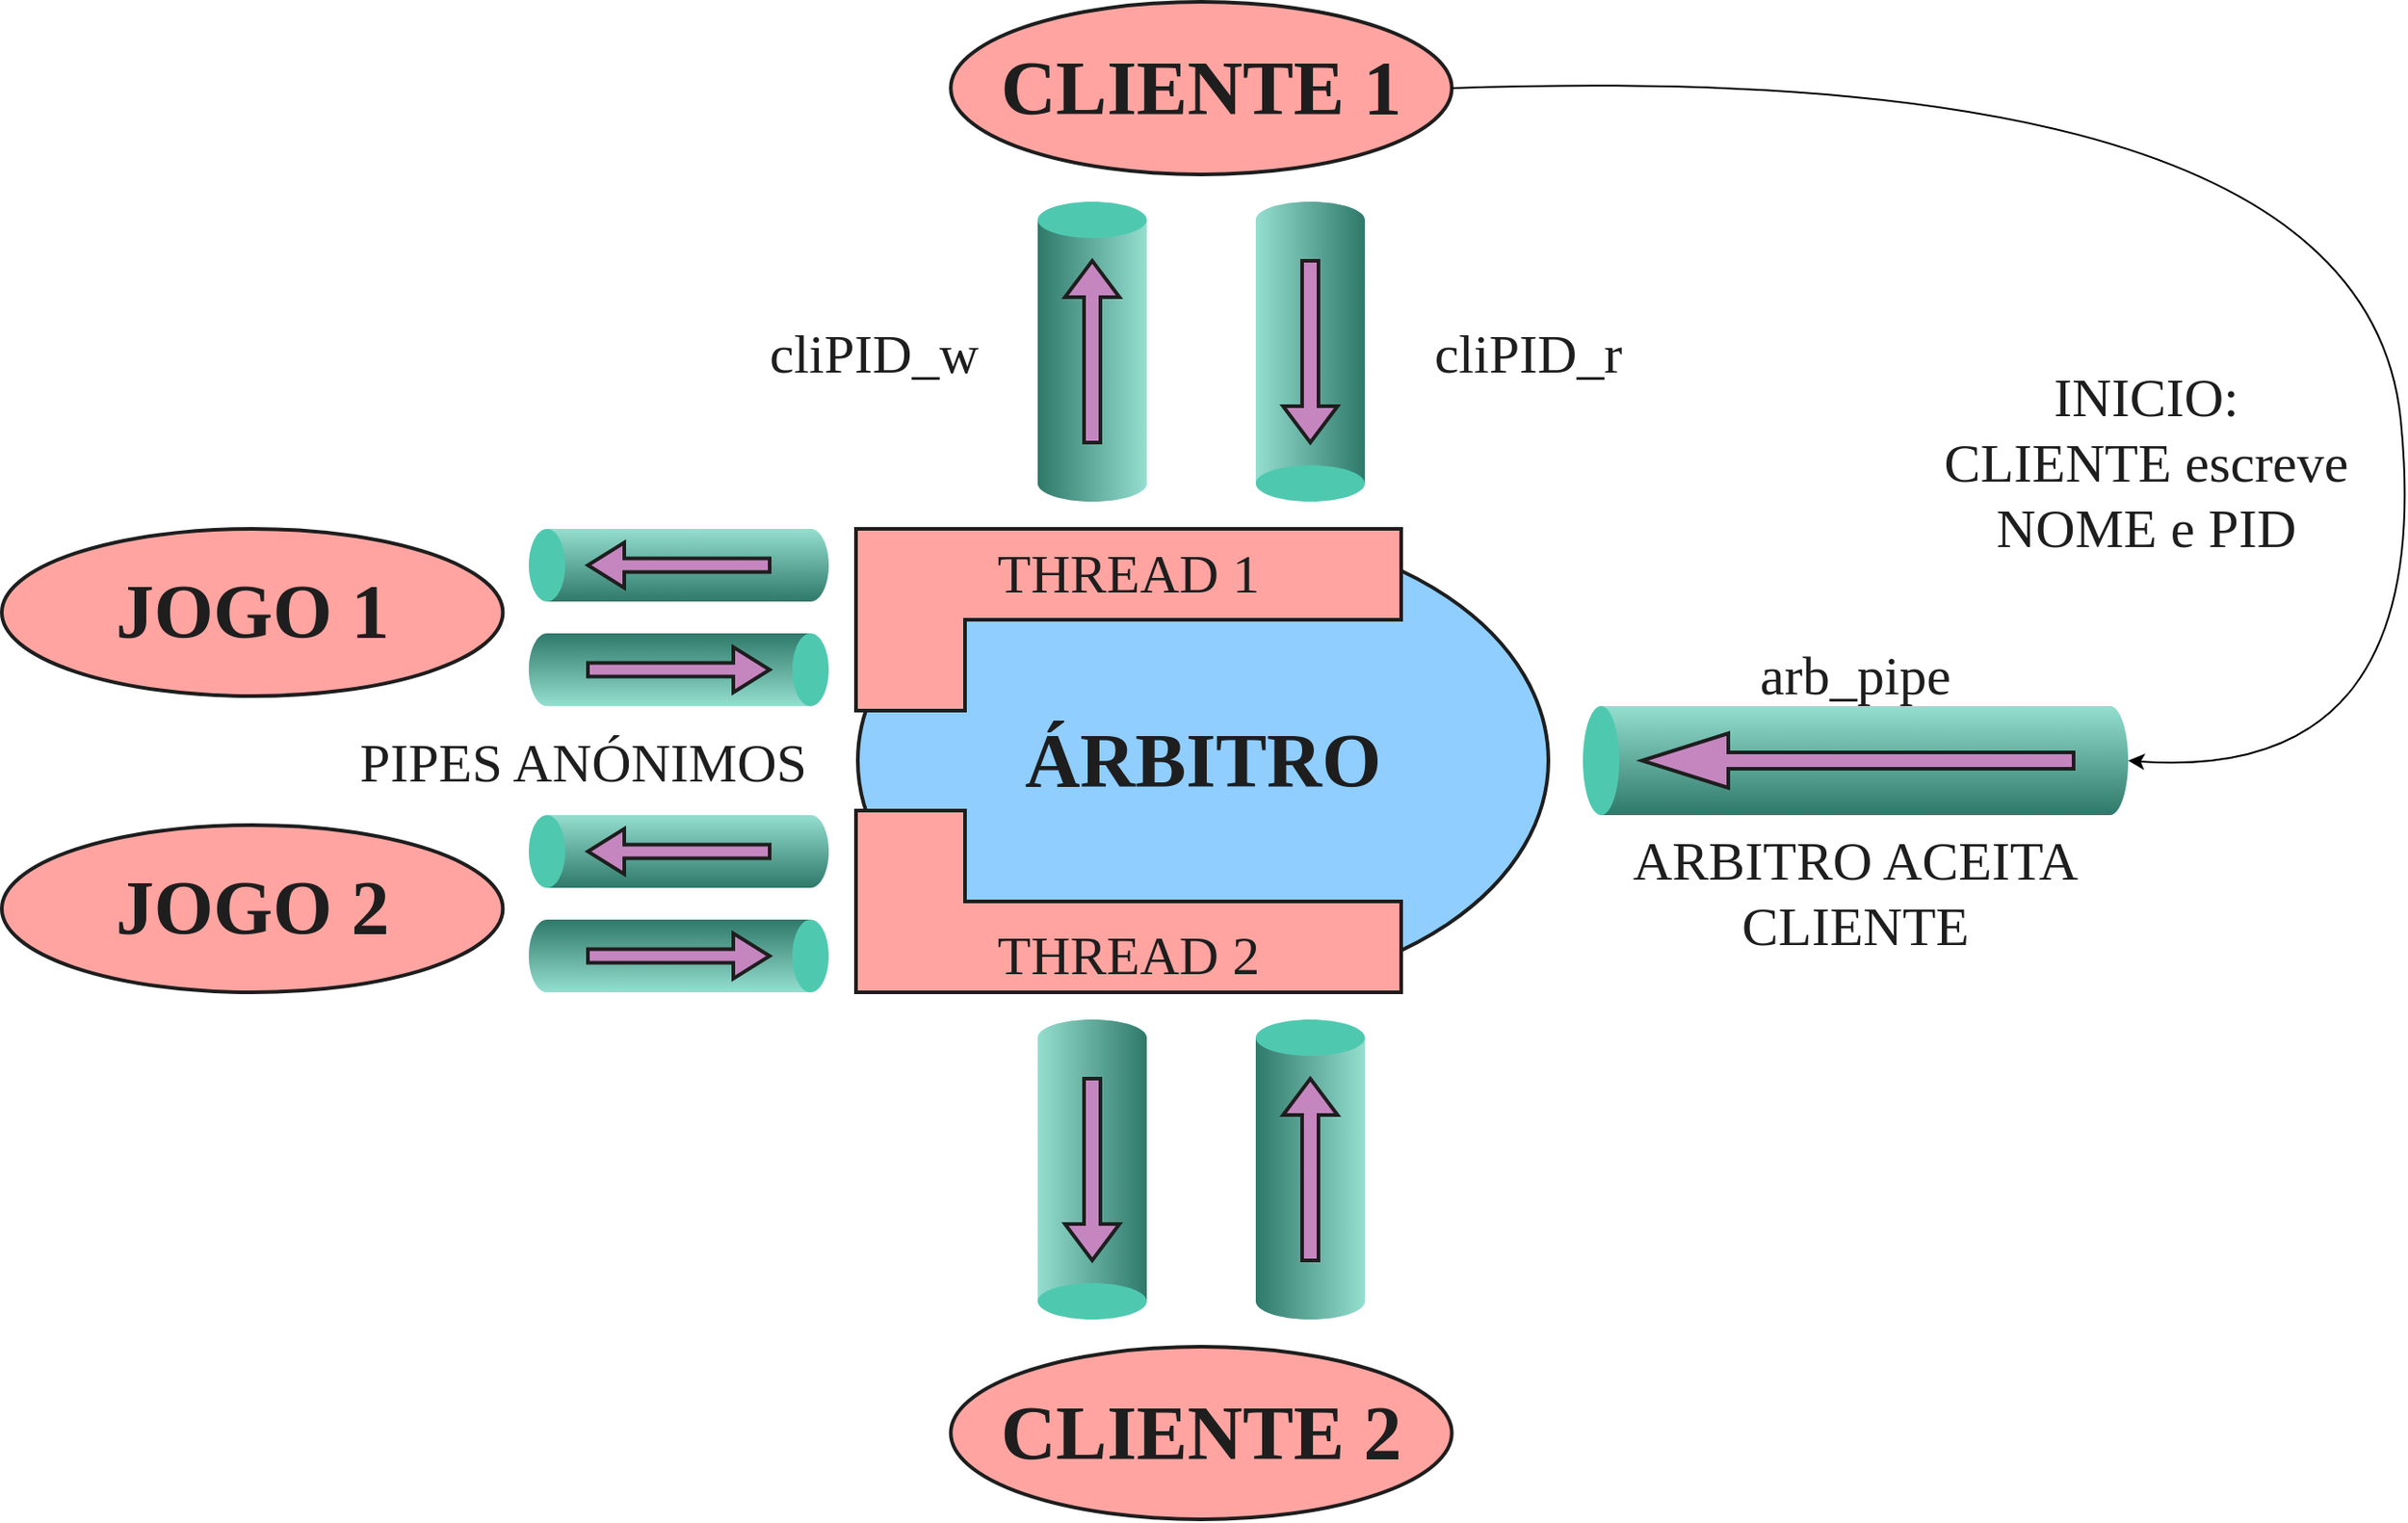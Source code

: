 <mxfile version="14.2.7" type="device"><diagram id="Hm1fk_-OrhLLTXja2BEg" name="Page-1"><mxGraphModel dx="3796" dy="2203" grid="1" gridSize="10" guides="1" tooltips="1" connect="1" arrows="1" fold="1" page="1" pageScale="1" pageWidth="850" pageHeight="1100" math="0" shadow="0"><root><mxCell id="0"/><mxCell id="1" parent="0"/><mxCell id="ua5KKZWgAsxJRvqomqVS-1" value="" style="verticalLabelPosition=bottom;verticalAlign=top;html=1;shape=mxgraph.infographic.cylinder;strokeColor=none;direction=east;fillColor=#4EC9B0;" vertex="1" parent="1"><mxGeometry x="200" y="70" width="60" height="165" as="geometry"/></mxCell><mxCell id="ua5KKZWgAsxJRvqomqVS-9" value="CLIENTE 2" style="ellipse;whiteSpace=wrap;html=1;fontFamily=Lucida Console;fontSize=42;align=center;fontStyle=1;strokeWidth=2;strokeColor=#1E1E1E;fontColor=#1E1E1E;fillColor=#FFA4A1;" vertex="1" parent="1"><mxGeometry x="152.16" y="700" width="275.69" height="95" as="geometry"/></mxCell><mxCell id="ua5KKZWgAsxJRvqomqVS-10" value="CLIENTE 1" style="ellipse;whiteSpace=wrap;html=1;fontFamily=Lucida Console;fontSize=42;align=center;fontStyle=1;strokeWidth=2;strokeColor=#1E1E1E;fontColor=#1E1E1E;fillColor=#FFA4A1;" vertex="1" parent="1"><mxGeometry x="152.16" y="-40" width="275.69" height="95" as="geometry"/></mxCell><mxCell id="ua5KKZWgAsxJRvqomqVS-11" value="" style="verticalLabelPosition=bottom;verticalAlign=top;html=1;shape=mxgraph.infographic.cylinder;strokeColor=none;direction=west;fillColor=#4EC9B0;" vertex="1" parent="1"><mxGeometry x="320" y="70" width="60" height="165" as="geometry"/></mxCell><mxCell id="ua5KKZWgAsxJRvqomqVS-12" value="" style="verticalLabelPosition=bottom;verticalAlign=top;html=1;shape=mxgraph.infographic.cylinder;strokeColor=none;direction=west;fillColor=#4EC9B0;" vertex="1" parent="1"><mxGeometry x="200" y="520" width="60" height="165" as="geometry"/></mxCell><mxCell id="ua5KKZWgAsxJRvqomqVS-13" value="" style="verticalLabelPosition=bottom;verticalAlign=top;html=1;shape=mxgraph.infographic.cylinder;strokeColor=none;direction=east;fillColor=#4EC9B0;" vertex="1" parent="1"><mxGeometry x="320" y="520" width="60" height="165" as="geometry"/></mxCell><mxCell id="ua5KKZWgAsxJRvqomqVS-15" value="" style="shape=singleArrow;direction=north;whiteSpace=wrap;html=1;strokeColor=#1E1E1E;strokeWidth=2;fontFamily=Lucida Console;fontSize=42;fontColor=#1E1E1E;align=center;fillColor=#C586C0;" vertex="1" parent="1"><mxGeometry x="215" y="102.5" width="30" height="100" as="geometry"/></mxCell><mxCell id="ua5KKZWgAsxJRvqomqVS-16" value="" style="shape=singleArrow;direction=south;whiteSpace=wrap;html=1;strokeColor=#1E1E1E;strokeWidth=2;fontFamily=Lucida Console;fontSize=42;fontColor=#1E1E1E;align=center;fillColor=#C586C0;" vertex="1" parent="1"><mxGeometry x="335" y="102.5" width="30" height="100" as="geometry"/></mxCell><mxCell id="ua5KKZWgAsxJRvqomqVS-17" value="" style="shape=singleArrow;direction=south;whiteSpace=wrap;html=1;strokeColor=#1E1E1E;strokeWidth=2;fontFamily=Lucida Console;fontSize=42;fontColor=#1E1E1E;align=center;fillColor=#C586C0;" vertex="1" parent="1"><mxGeometry x="215" y="552.5" width="30" height="100" as="geometry"/></mxCell><mxCell id="ua5KKZWgAsxJRvqomqVS-18" value="" style="shape=singleArrow;direction=north;whiteSpace=wrap;html=1;strokeColor=#1E1E1E;strokeWidth=2;fontFamily=Lucida Console;fontSize=42;fontColor=#1E1E1E;align=center;fillColor=#C586C0;" vertex="1" parent="1"><mxGeometry x="335" y="552.5" width="30" height="100" as="geometry"/></mxCell><mxCell id="ua5KKZWgAsxJRvqomqVS-19" value="" style="verticalLabelPosition=bottom;verticalAlign=top;html=1;shape=mxgraph.infographic.cylinder;strokeColor=none;direction=north;fillColor=#4EC9B0;" vertex="1" parent="1"><mxGeometry x="500" y="347.5" width="300" height="60" as="geometry"/></mxCell><mxCell id="ua5KKZWgAsxJRvqomqVS-20" value="" style="shape=singleArrow;direction=west;whiteSpace=wrap;html=1;strokeColor=#1E1E1E;strokeWidth=2;fontFamily=Lucida Console;fontSize=42;fontColor=#1E1E1E;align=center;fillColor=#C586C0;" vertex="1" parent="1"><mxGeometry x="532.5" y="362.5" width="237.5" height="30" as="geometry"/></mxCell><mxCell id="ua5KKZWgAsxJRvqomqVS-22" value="" style="curved=1;endArrow=classic;html=1;fontFamily=Lucida Console;fontSize=42;fontColor=#1E1E1E;exitX=1;exitY=0.5;exitDx=0;exitDy=0;entryX=0.5;entryY=1;entryDx=0;entryDy=0;entryPerimeter=0;" edge="1" parent="1" source="ua5KKZWgAsxJRvqomqVS-10" target="ua5KKZWgAsxJRvqomqVS-19"><mxGeometry width="50" height="50" relative="1" as="geometry"><mxPoint x="340" y="430" as="sourcePoint"/><mxPoint x="520" y="60" as="targetPoint"/><Array as="points"><mxPoint x="930" y="-10"/><mxPoint x="970" y="390"/></Array></mxGeometry></mxCell><mxCell id="ua5KKZWgAsxJRvqomqVS-23" value="INICIO:&lt;br&gt;CLIENTE escreve NOME e PID" style="text;html=1;strokeColor=none;fillColor=none;align=center;verticalAlign=middle;whiteSpace=wrap;rounded=0;fontFamily=Lucida Console;fontSize=30;fontColor=#1E1E1E;" vertex="1" parent="1"><mxGeometry x="670" y="202.5" width="280" height="20" as="geometry"/></mxCell><mxCell id="ua5KKZWgAsxJRvqomqVS-24" value="JOGO 1" style="ellipse;whiteSpace=wrap;html=1;fontFamily=Lucida Console;fontSize=42;align=center;fontStyle=1;strokeWidth=2;strokeColor=#1E1E1E;fontColor=#1E1E1E;fillColor=#FFA4A1;" vertex="1" parent="1"><mxGeometry x="-370" y="250" width="275.69" height="92" as="geometry"/></mxCell><mxCell id="ua5KKZWgAsxJRvqomqVS-25" value="JOGO 2" style="ellipse;whiteSpace=wrap;html=1;fontFamily=Lucida Console;fontSize=42;align=center;fontStyle=1;strokeWidth=2;strokeColor=#1E1E1E;fontColor=#1E1E1E;fillColor=#FFA4A1;" vertex="1" parent="1"><mxGeometry x="-370" y="413" width="275.69" height="92" as="geometry"/></mxCell><mxCell id="ua5KKZWgAsxJRvqomqVS-27" value="" style="verticalLabelPosition=bottom;verticalAlign=top;html=1;shape=mxgraph.infographic.cylinder;strokeColor=none;direction=north;fillColor=#4EC9B0;" vertex="1" parent="1"><mxGeometry x="-80" y="250" width="165" height="40" as="geometry"/></mxCell><mxCell id="ua5KKZWgAsxJRvqomqVS-29" value="" style="shape=singleArrow;direction=west;whiteSpace=wrap;html=1;strokeColor=#1E1E1E;strokeWidth=2;fontFamily=Lucida Console;fontSize=42;fontColor=#1E1E1E;align=center;fillColor=#C586C0;" vertex="1" parent="1"><mxGeometry x="-47.5" y="257.5" width="100" height="25" as="geometry"/></mxCell><mxCell id="ua5KKZWgAsxJRvqomqVS-32" value="" style="verticalLabelPosition=bottom;verticalAlign=top;html=1;shape=mxgraph.infographic.cylinder;strokeColor=none;direction=south;fillColor=#4EC9B0;" vertex="1" parent="1"><mxGeometry x="-80" y="307.5" width="165" height="40" as="geometry"/></mxCell><mxCell id="ua5KKZWgAsxJRvqomqVS-33" value="" style="shape=singleArrow;direction=east;whiteSpace=wrap;html=1;strokeColor=#1E1E1E;strokeWidth=2;fontFamily=Lucida Console;fontSize=42;fontColor=#1E1E1E;align=center;fillColor=#C586C0;" vertex="1" parent="1"><mxGeometry x="-47.5" y="315" width="100" height="25" as="geometry"/></mxCell><mxCell id="ua5KKZWgAsxJRvqomqVS-34" value="" style="verticalLabelPosition=bottom;verticalAlign=top;html=1;shape=mxgraph.infographic.cylinder;strokeColor=none;direction=north;fillColor=#4EC9B0;" vertex="1" parent="1"><mxGeometry x="-80" y="407.5" width="165" height="40" as="geometry"/></mxCell><mxCell id="ua5KKZWgAsxJRvqomqVS-35" value="" style="shape=singleArrow;direction=west;whiteSpace=wrap;html=1;strokeColor=#1E1E1E;strokeWidth=2;fontFamily=Lucida Console;fontSize=42;fontColor=#1E1E1E;align=center;fillColor=#C586C0;" vertex="1" parent="1"><mxGeometry x="-47.5" y="415" width="100" height="25" as="geometry"/></mxCell><mxCell id="ua5KKZWgAsxJRvqomqVS-36" value="" style="verticalLabelPosition=bottom;verticalAlign=top;html=1;shape=mxgraph.infographic.cylinder;strokeColor=none;direction=south;fillColor=#4EC9B0;" vertex="1" parent="1"><mxGeometry x="-80" y="465" width="165" height="40" as="geometry"/></mxCell><mxCell id="ua5KKZWgAsxJRvqomqVS-37" value="" style="shape=singleArrow;direction=east;whiteSpace=wrap;html=1;strokeColor=#1E1E1E;strokeWidth=2;fontFamily=Lucida Console;fontSize=42;fontColor=#1E1E1E;align=center;fillColor=#C586C0;" vertex="1" parent="1"><mxGeometry x="-47.5" y="472.5" width="100" height="25" as="geometry"/></mxCell><mxCell id="ua5KKZWgAsxJRvqomqVS-38" value="PIPES ANÓNIMOS" style="text;html=1;strokeColor=none;fillColor=none;align=center;verticalAlign=middle;whiteSpace=wrap;rounded=0;fontFamily=Lucida Console;fontSize=30;fontColor=#1E1E1E;" vertex="1" parent="1"><mxGeometry x="-190" y="367.5" width="280" height="20" as="geometry"/></mxCell><mxCell id="ua5KKZWgAsxJRvqomqVS-39" value="cliPID_w" style="text;html=1;strokeColor=none;fillColor=none;align=center;verticalAlign=middle;whiteSpace=wrap;rounded=0;fontFamily=Lucida Console;fontSize=30;fontColor=#1E1E1E;" vertex="1" parent="1"><mxGeometry x="-30" y="142.5" width="280" height="20" as="geometry"/></mxCell><mxCell id="ua5KKZWgAsxJRvqomqVS-40" value="cliPID_r" style="text;html=1;strokeColor=none;fillColor=none;align=center;verticalAlign=middle;whiteSpace=wrap;rounded=0;fontFamily=Lucida Console;fontSize=30;fontColor=#1E1E1E;" vertex="1" parent="1"><mxGeometry x="330" y="142.5" width="280" height="20" as="geometry"/></mxCell><mxCell id="ua5KKZWgAsxJRvqomqVS-7" value="ÁRBITRO" style="ellipse;whiteSpace=wrap;html=1;fontFamily=Lucida Console;fontSize=42;align=center;fontStyle=1;strokeWidth=2;strokeColor=#1E1E1E;fontColor=#1E1E1E;fillColor=#8FCEFF;" vertex="1" parent="1"><mxGeometry x="101" y="250" width="380" height="255" as="geometry"/></mxCell><mxCell id="ua5KKZWgAsxJRvqomqVS-43" value="THREAD 1" style="shape=corner;whiteSpace=wrap;html=1;strokeColor=#1E1E1E;strokeWidth=2;fillColor=#FFA4A1;fontFamily=Lucida Console;fontSize=30;fontColor=#1E1E1E;align=center;dx=60;dy=50;horizontal=1;verticalAlign=top;" vertex="1" parent="1"><mxGeometry x="100" y="250" width="300" height="100" as="geometry"/></mxCell><mxCell id="ua5KKZWgAsxJRvqomqVS-45" value="THREAD 2" style="shape=corner;whiteSpace=wrap;html=1;strokeColor=#1E1E1E;strokeWidth=2;fillColor=#FFA4A1;fontFamily=Lucida Console;fontSize=30;fontColor=#1E1E1E;align=center;dx=60;dy=50;horizontal=1;verticalAlign=bottom;flipH=0;flipV=1;" vertex="1" parent="1"><mxGeometry x="100" y="405" width="300" height="100" as="geometry"/></mxCell><mxCell id="ua5KKZWgAsxJRvqomqVS-46" value="ARBITRO ACEITA CLIENTE" style="text;html=1;strokeColor=none;fillColor=none;align=center;verticalAlign=middle;whiteSpace=wrap;rounded=0;fontFamily=Lucida Console;fontSize=30;fontColor=#1E1E1E;" vertex="1" parent="1"><mxGeometry x="510" y="440" width="280" height="20" as="geometry"/></mxCell><mxCell id="ua5KKZWgAsxJRvqomqVS-48" value="arb_pipe" style="text;html=1;strokeColor=none;fillColor=none;align=center;verticalAlign=middle;whiteSpace=wrap;rounded=0;fontFamily=Lucida Console;fontSize=30;fontColor=#1E1E1E;" vertex="1" parent="1"><mxGeometry x="510" y="320" width="280" height="20" as="geometry"/></mxCell></root></mxGraphModel></diagram></mxfile>